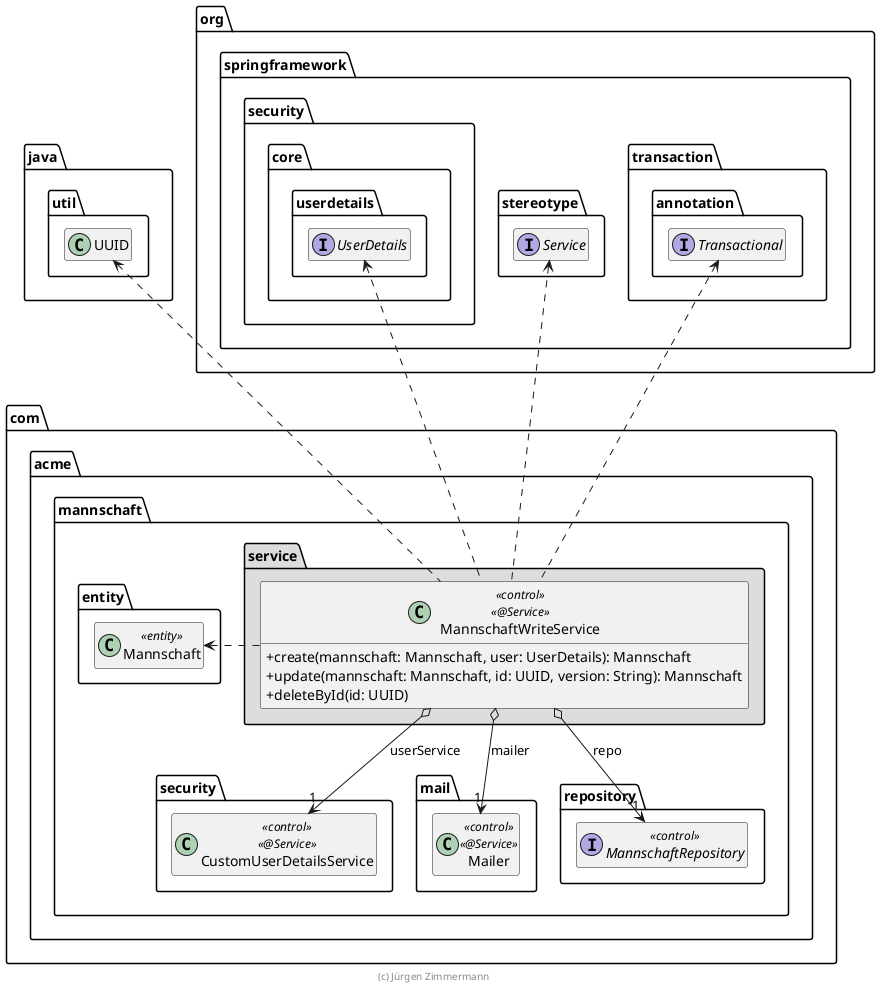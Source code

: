 @startuml MannschaftWriteService

skinparam classAttributeIconSize 0

package java.util {
    class UUID
}

package org.springframework {
    package stereotype {
        interface Service
    }

    package transaction.annotation {
        interface Transactional
    }

    package security.core.userdetails {
        interface UserDetails
    }

    UUID .right[hidden].> UserDetails
}

package com.acme.mannschaft {
    package security {
        class CustomUserDetailsService << control >> << @Service >>
    }

    package mail  {
        class Mailer << control >> << @Service >>

        CustomUserDetailsService .right[hidden].> Mailer
    }

    package entity {
        class Mannschaft << entity >>
        Mannschaft .up[hidden].> UUID
        Mannschaft .up[hidden].> UserDetails
    }

    package repository {
        interface MannschaftRepository << control >>
    }

    package service #DDDDDD {
        class MannschaftWriteService << control >> << @Service >> {
            + create(mannschaft: Mannschaft, user: UserDetails): Mannschaft
            + update(mannschaft: Mannschaft, id: UUID, version: String): Mannschaft
            + deleteById(id: UUID)
        }

        MannschaftWriteService o--> "1" MannschaftRepository : repo
        MannschaftWriteService o--> "1" CustomUserDetailsService : userService
        MannschaftWriteService o--> "1" Mailer : mailer

        MannschaftWriteService .right.> Mannschaft
        MannschaftWriteService .up.> UUID
        MannschaftWriteService .up.> UserDetails
        MannschaftWriteService .up.> Service
        MannschaftWriteService .up.> Transactional
    }
}

hide empty members

footer (c) Jürgen Zimmermann

@enduml
